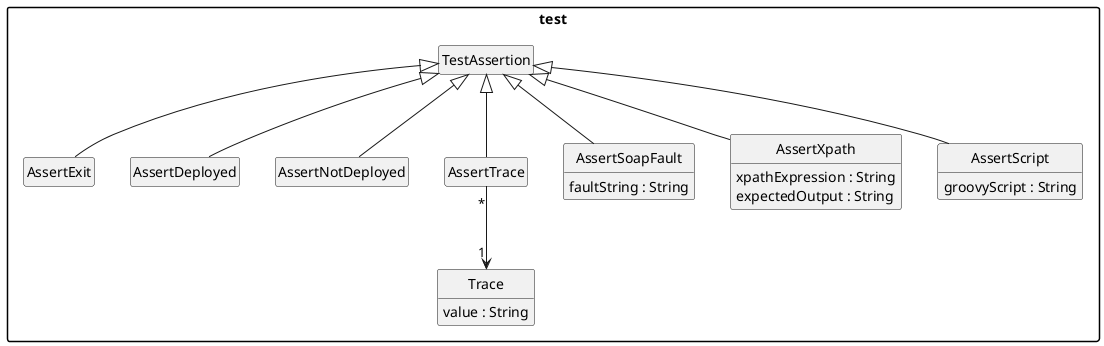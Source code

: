 @startuml

package "test" {

	class TestAssertion {
	}

	class AssertExit extends TestAssertion
	class AssertDeployed extends TestAssertion
	class AssertNotDeployed extends TestAssertion
	class AssertTrace extends TestAssertion
	class AssertSoapFault extends TestAssertion {
	  faultString : String
	}
	class AssertXpath extends TestAssertion {
	  xpathExpression : String
	  expectedOutput : String
	}
	class Trace {
	  value : String
	}
	class AssertScript extends TestAssertion {
    	  groovyScript : String
    	}

}

AssertTrace "*" -down-> "1" Trace

hide empty members
hide empty methods
hide circle

skinparam monochrome true
skinparam shadowing false
skinparam packageStyle rect
@enduml
